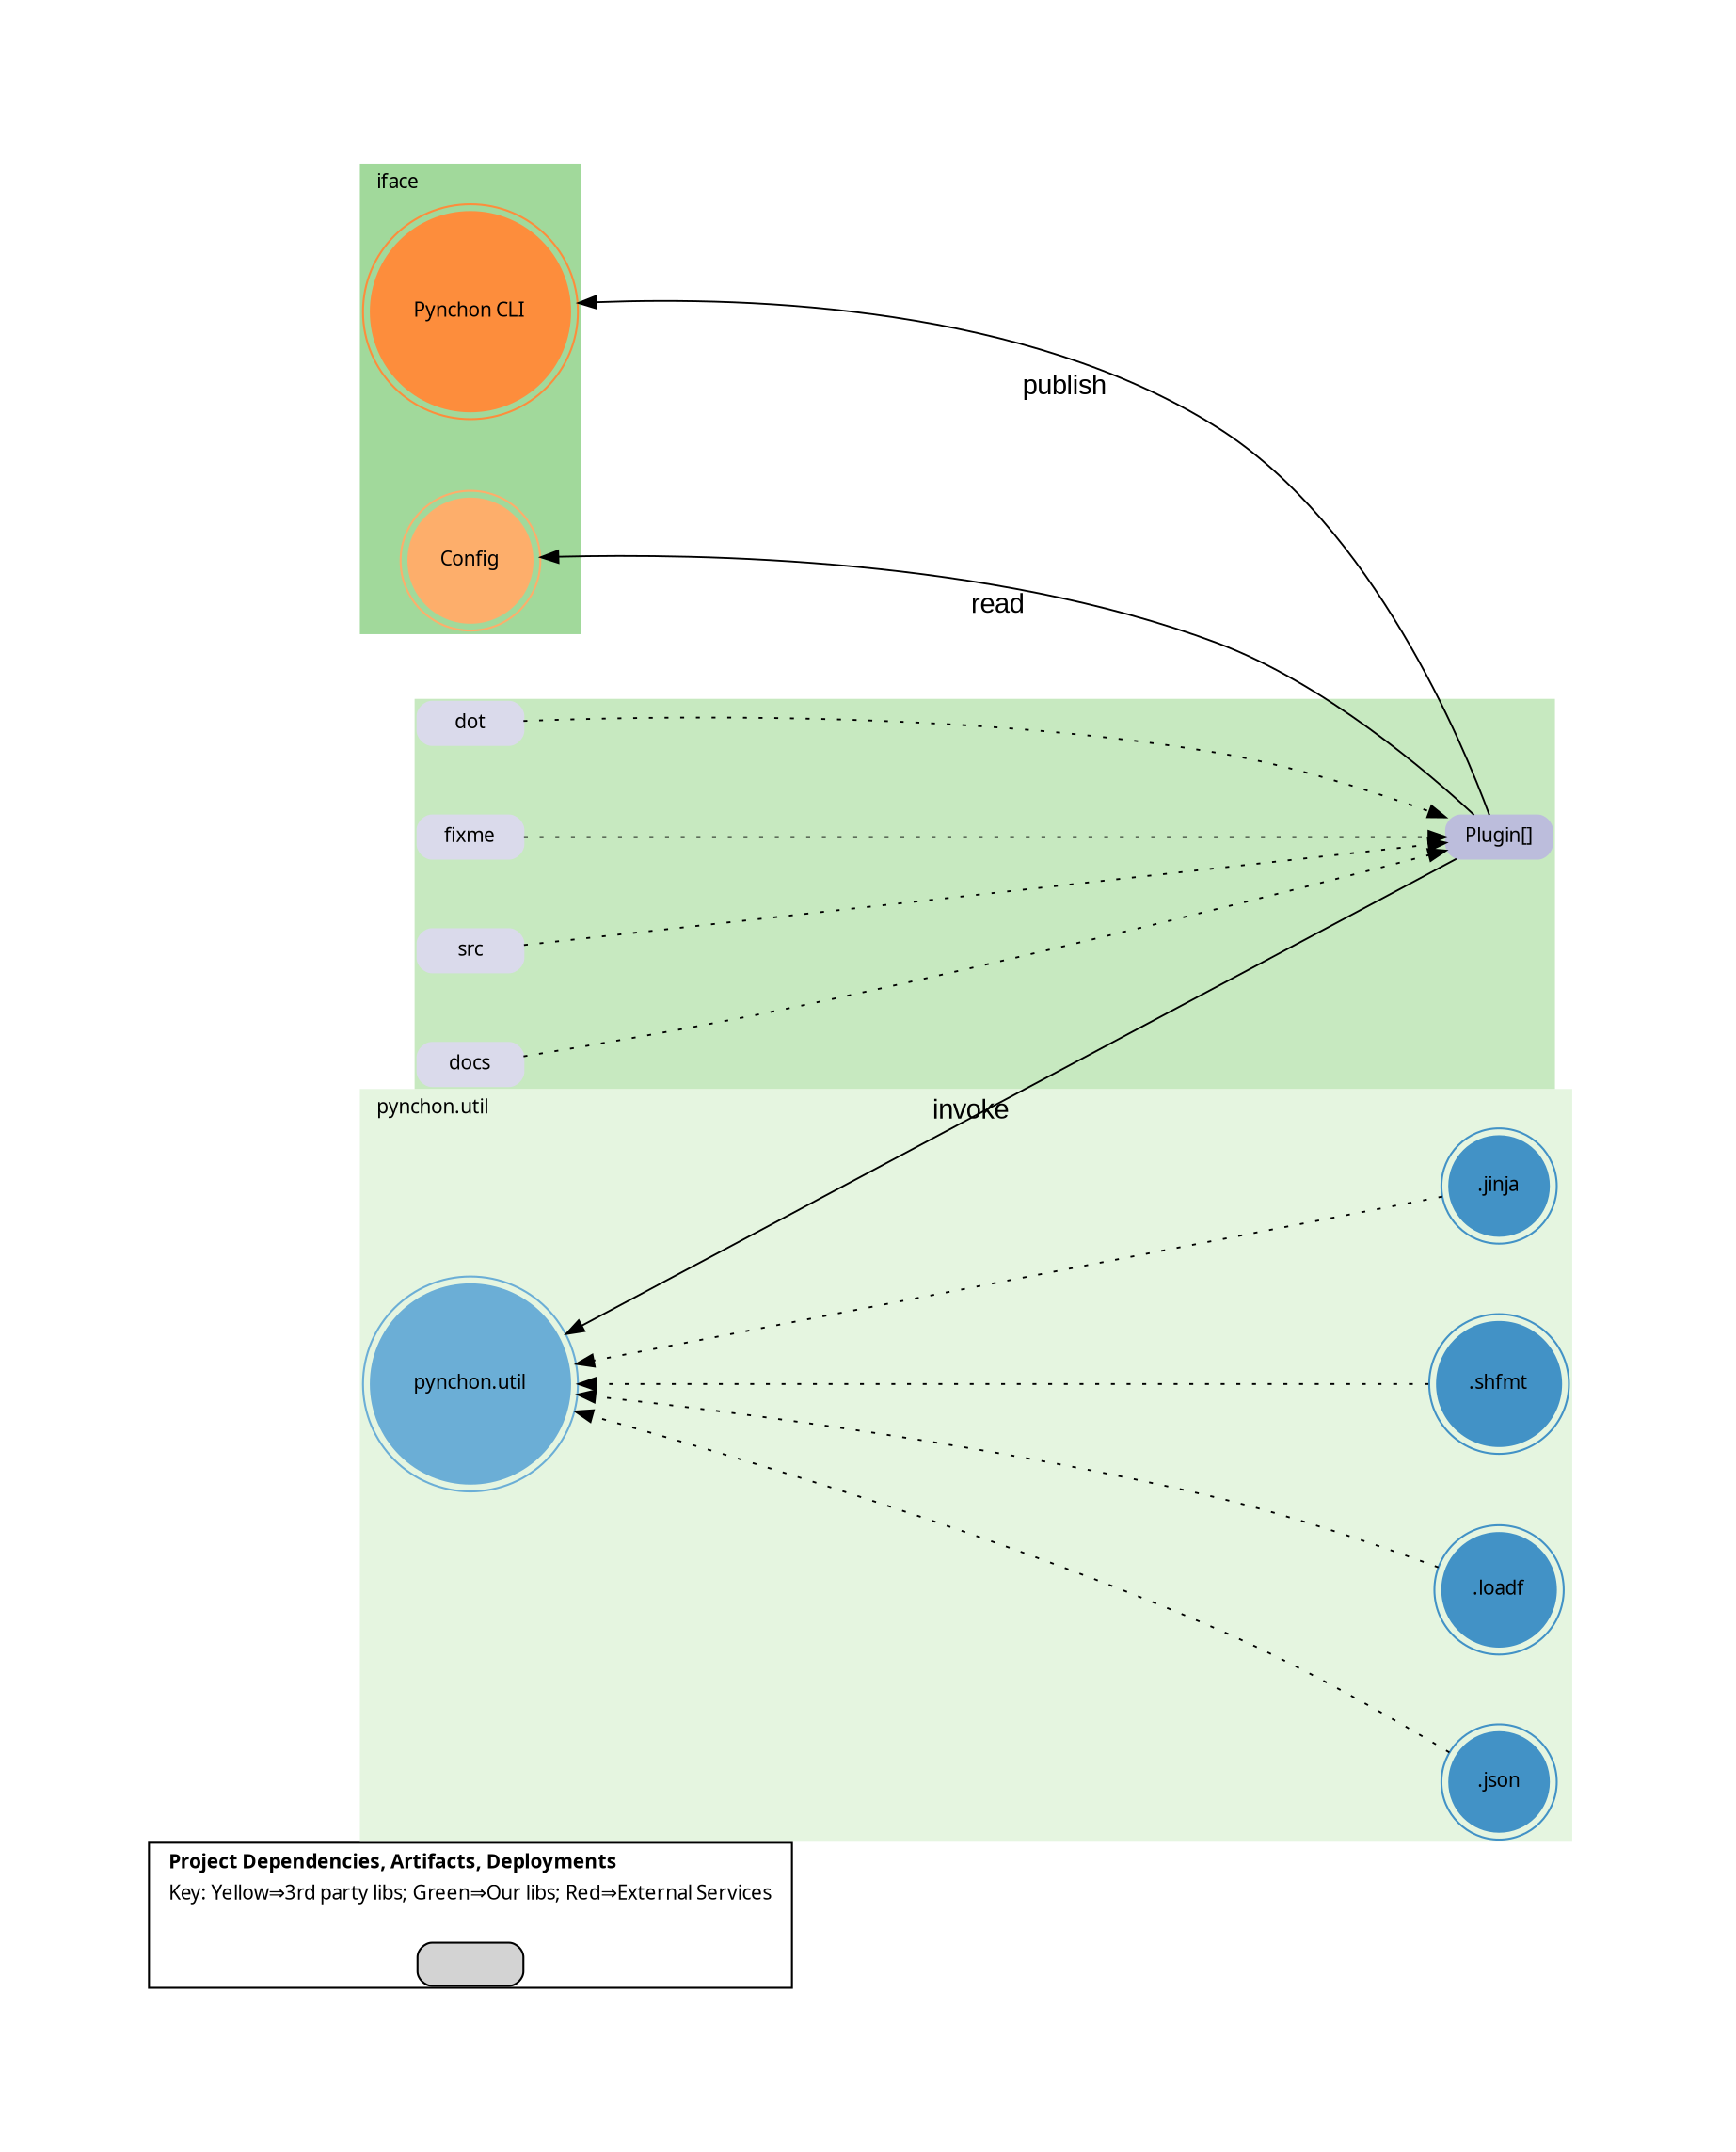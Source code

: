 ////
// This is a dot-file that contains the spec for a labeled digraph.
// See also the docs here: https://graphviz.org/doc/info/lang.html
////
digraph project_dependencies {
    compound=true;
    nodesep=.5;
    // Graph & cluster attributes
    graph [
        margin = 1;
        nodesep=.5;
        overlap = scale;
        //layout=circo
        layout=dot; mode=hier
        //layout=patchwork
        //ratio="fill"; size="4,3!";
        //ratio=.7;
        compound = true // allows edges between clusters
        //fillcolor = white
        fontname = verdana
        fontsize = 10
        labeljust = l // aligns label to the left
        labelloc = t // puts label at top of diagram
        newrank = true
        nodesep = .5 // separation between nodes in inches (default is 0.25
        overlap = false // prism is also interesting
        rankdir = LR // LR (left-to-right) or TB (top-to-bottom)
        ranksep = 1.5 // separation between ranks in inches (default is 0.5)
        ratio = auto // aspect ratio. diagram is tighter when it is declared
        shape = box
        splines = true // uses curved lines to avoid nodes
        #style = "filled"
        clusterrank=local
    ]




    // Node attributes
    node [
        fontname = verdana
        fontsize = 10
        margin = "0.1, 0.05"
        height=.3
        shape = box
        style = "filled, rounded"
    ]

    // Edge attributes
    edge [ style=bold; fontname="Arial"; minlen=3.2; weight=.5; arrowsize = 0.9; color=black; penwidth = 0.9 ]
    subgraph cluster_bonk{
    label = <
        <table border="0" cellborder="0" cellspacing="0">
            <tr><td align="left"><b>Project Dependencies, Artifacts, Deployments</b></td></tr>
            <tr><td align="left">Key: Yellow⇒3rd party libs; Green⇒Our libs; Red⇒External Services</td></tr>
            <tr><td></td></tr>
            <tr><td></td></tr>
            <tr><td></td></tr>
        </table>
    >
    empty [label="", visible=false;]
    }
    subgraph cluster_iface {
      graph [colorscheme=greens9 color=4; label="iface"; style=filled; ]
      node [shape=doublecircle colorscheme="oranges9"]
      zconfig [color=4, label="Config"];
      cli [color=5, label="Pynchon CLI"];

    }

    subgraph cluster_api {
      graph [colorscheme=greens9; color=2; style=filled; label="pynchon.util"]
      node [colorscheme="blues9"; shape=doublecircle]
      util [color=5, label="pynchon.util"]; // blue
      json [color=6, label=".json"];
      loadf [color=6, label=".loadf"];
      shfmt [color=6, label=".shfmt"];
      jinja [color=6, label=".jinja"];
      {json} -> util [style="dotted"];
      {jinja} -> util [minlen=3.8, style="dotted"];
      //{util} -> cli [xlabel="publish"];
      {loadf} ->util [style="dotted"];
      {shfmt} ->util [style="dotted"];

    }

    subgraph cluster_default {
      graph [colorscheme=greens9 color=4; style="filled"]
      node [colorscheme=purples9]
    }
    subgraph cluster_p{
    graph  [colorscheme=greens9 color=3; style=filled]
      node [colorscheme=purples9]
      dot [color=3, label="dot"];
      fixme [color=3, label="fixme"];
      src [color=3, label="src"];
      docs [color=3, label="docs"];
      {dot,fixme,src,docs} -> plugin2 [style="dotted"]
      plugin2 [color=4 label="Plugin[]"];
      {plugin2} -> cli [xlabel="publish"];
      {plugin2} -> util [xlabel="invoke"];
      {plugin2} -> zconfig [xlabel="read"];
    }

    {rank=min;cli;zconfig;util}
    {rank=same;json;jinja;loadf;}
    {rank=same;src;docs;fixme;dot}

}
